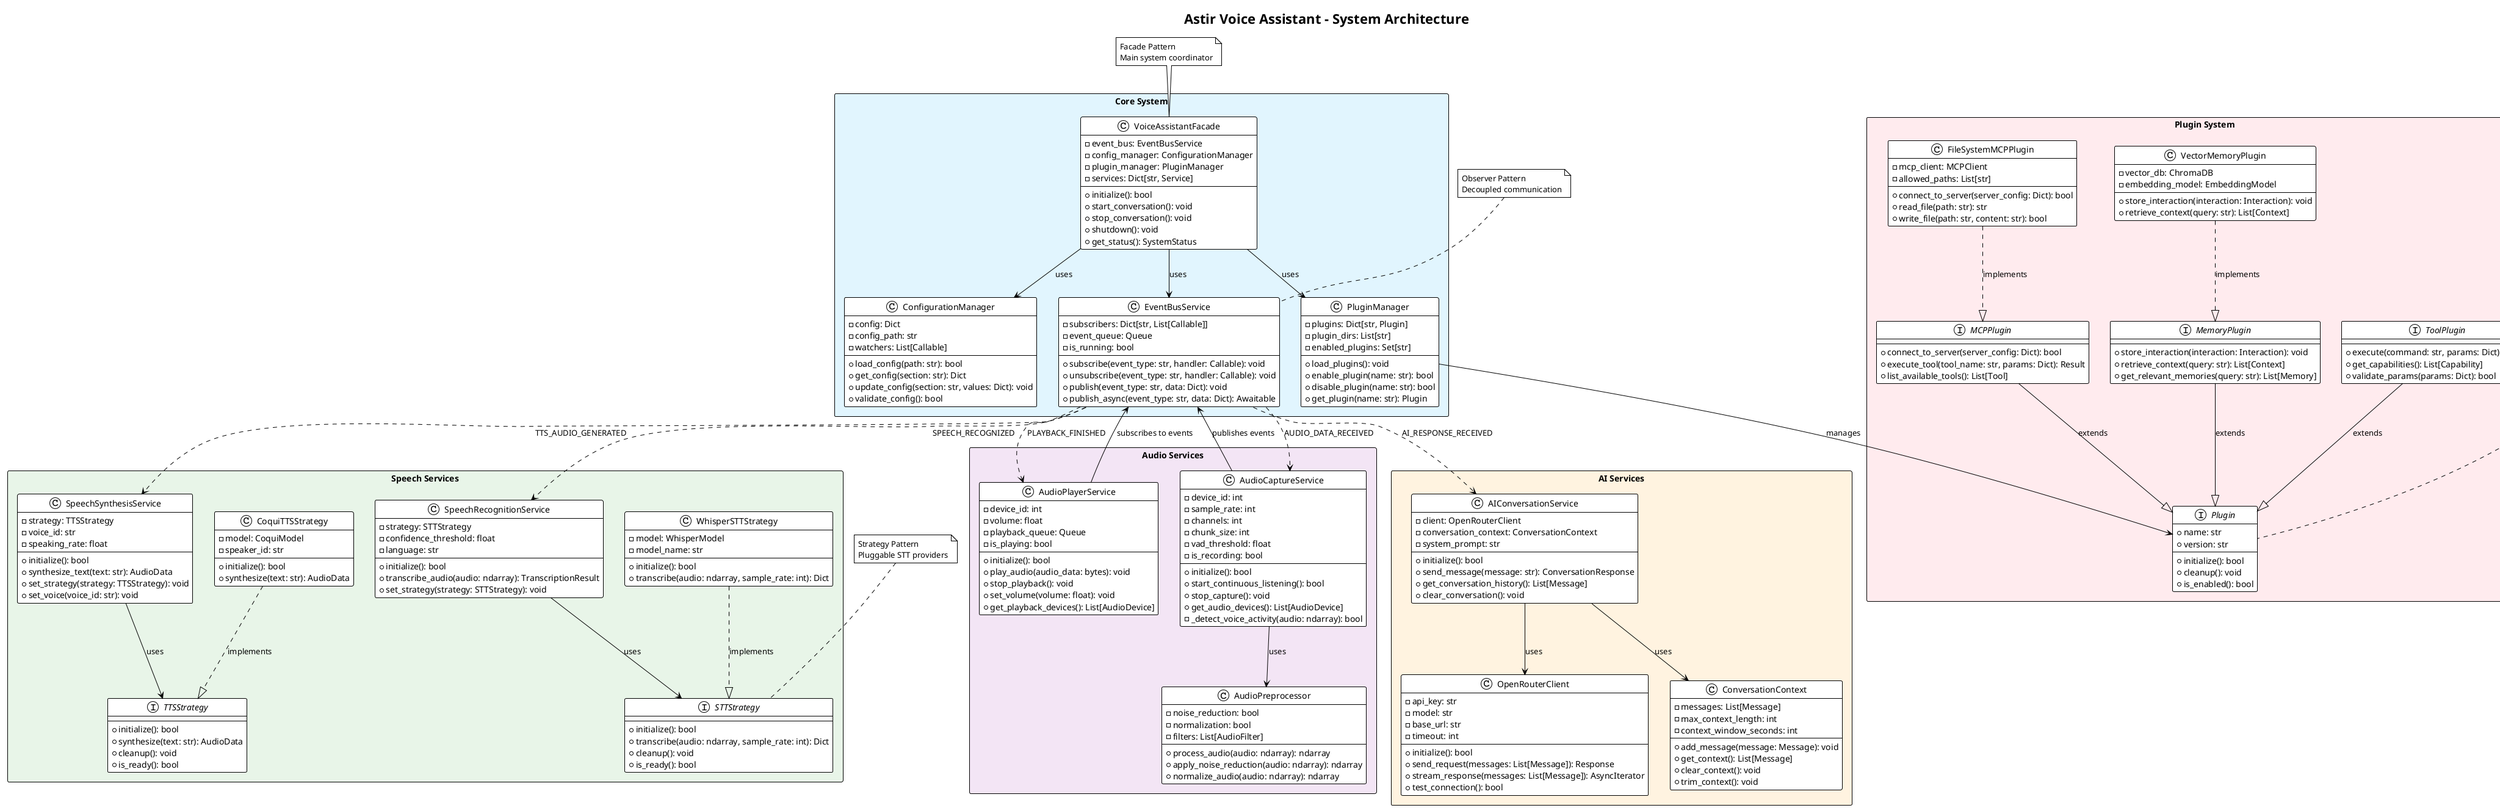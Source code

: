 @startuml System Architecture - Astir Voice Assistant
!theme plain
title Astir Voice Assistant - System Architecture

!define CORE_COLOR #E1F5FE
!define AUDIO_COLOR #F3E5F5
!define SPEECH_COLOR #E8F5E8
!define AI_COLOR #FFF3E0
!define PLUGIN_COLOR #FFEBEE

package "Core System" <<Rectangle>> CORE_COLOR {
  
  class VoiceAssistantFacade {
    -event_bus: EventBusService
    -config_manager: ConfigurationManager
    -plugin_manager: PluginManager
    -services: Dict[str, Service]
    +initialize(): bool
    +start_conversation(): void
    +stop_conversation(): void
    +shutdown(): void
    +get_status(): SystemStatus
  }
  
  class EventBusService {
    -subscribers: Dict[str, List[Callable]]
    -event_queue: Queue
    -is_running: bool
    +subscribe(event_type: str, handler: Callable): void
    +unsubscribe(event_type: str, handler: Callable): void
    +publish(event_type: str, data: Dict): void
    +publish_async(event_type: str, data: Dict): Awaitable
  }
  
  class ConfigurationManager {
    -config: Dict
    -config_path: str
    -watchers: List[Callable]
    +load_config(path: str): bool
    +get_config(section: str): Dict
    +update_config(section: str, values: Dict): void
    +validate_config(): bool
  }
  
  class PluginManager {
    -plugins: Dict[str, Plugin]
    -plugin_dirs: List[str]
    -enabled_plugins: Set[str]
    +load_plugins(): void
    +enable_plugin(name: str): bool
    +disable_plugin(name: str): bool
    +get_plugin(name: str): Plugin
  }
}

package "Audio Services" <<Rectangle>> AUDIO_COLOR {
  
  class AudioCaptureService {
    -device_id: int
    -sample_rate: int
    -channels: int
    -chunk_size: int
    -vad_threshold: float
    -is_recording: bool
    +initialize(): bool
    +start_continuous_listening(): bool
    +stop_capture(): void
    +get_audio_devices(): List[AudioDevice]
    -_detect_voice_activity(audio: ndarray): bool
  }
  
  class AudioPlayerService {
    -device_id: int
    -volume: float
    -playback_queue: Queue
    -is_playing: bool
    +initialize(): bool
    +play_audio(audio_data: bytes): void
    +stop_playback(): void
    +set_volume(volume: float): void
    +get_playback_devices(): List[AudioDevice]
  }
  
  class AudioPreprocessor {
    -noise_reduction: bool
    -normalization: bool
    -filters: List[AudioFilter]
    +process_audio(audio: ndarray): ndarray
    +apply_noise_reduction(audio: ndarray): ndarray
    +normalize_audio(audio: ndarray): ndarray
  }
}

package "Speech Services" <<Rectangle>> SPEECH_COLOR {
  
  class SpeechRecognitionService {
    -strategy: STTStrategy
    -confidence_threshold: float
    -language: str
    +initialize(): bool
    +transcribe_audio(audio: ndarray): TranscriptionResult
    +set_strategy(strategy: STTStrategy): void
  }
  
  class SpeechSynthesisService {
    -strategy: TTSStrategy
    -voice_id: str
    -speaking_rate: float
    +initialize(): bool
    +synthesize_text(text: str): AudioData
    +set_strategy(strategy: TTSStrategy): void
    +set_voice(voice_id: str): void
  }
  
  interface STTStrategy {
    +initialize(): bool
    +transcribe(audio: ndarray, sample_rate: int): Dict
    +cleanup(): void
    +is_ready(): bool
  }
  
  interface TTSStrategy {
    +initialize(): bool
    +synthesize(text: str): AudioData
    +cleanup(): void
    +is_ready(): bool
  }
  
  class WhisperSTTStrategy {
    -model: WhisperModel
    -model_name: str
    +initialize(): bool
    +transcribe(audio: ndarray, sample_rate: int): Dict
  }
  
  class CoquiTTSStrategy {
    -model: CoquiModel
    -speaker_id: str
    +initialize(): bool
    +synthesize(text: str): AudioData
  }
}

package "AI Services" <<Rectangle>> AI_COLOR {
  
  class AIConversationService {
    -client: OpenRouterClient
    -conversation_context: ConversationContext
    -system_prompt: str
    +initialize(): bool
    +send_message(message: str): ConversationResponse
    +get_conversation_history(): List[Message]
    +clear_conversation(): void
  }
  
  class OpenRouterClient {
    -api_key: str
    -model: str
    -base_url: str
    -timeout: int
    +initialize(): bool
    +send_request(messages: List[Message]): Response
    +stream_response(messages: List[Message]): AsyncIterator
    +test_connection(): bool
  }
  
  class ConversationContext {
    -messages: List[Message]
    -max_context_length: int
    -context_window_seconds: int
    +add_message(message: Message): void
    +get_context(): List[Message]
    +clear_context(): void
    +trim_context(): void
  }
}

package "Plugin System" <<Rectangle>> PLUGIN_COLOR {
  
  interface Plugin {
    +name: str
    +version: str
    +initialize(): bool
    +cleanup(): void
    +is_enabled(): bool
  }
  
  interface MemoryPlugin {
    +store_interaction(interaction: Interaction): void
    +retrieve_context(query: str): List[Context]
    +get_relevant_memories(query: str): List[Memory]
  }
  
  interface MCPPlugin {
    +connect_to_server(server_config: Dict): bool
    +execute_tool(tool_name: str, params: Dict): Result
    +list_available_tools(): List[Tool]
  }
  
  interface ToolPlugin {
    +execute(command: str, params: Dict): Result
    +get_capabilities(): List[Capability]
    +validate_params(params: Dict): bool
  }
  
  class VectorMemoryPlugin {
    -vector_db: ChromaDB
    -embedding_model: EmbeddingModel
    +store_interaction(interaction: Interaction): void
    +retrieve_context(query: str): List[Context]
  }
  
  class FileSystemMCPPlugin {
    -mcp_client: MCPClient
    -allowed_paths: List[str]
    +connect_to_server(server_config: Dict): bool
    +read_file(path: str): str
    +write_file(path: str, content: str): bool
  }
}

' Relationships
VoiceAssistantFacade --> EventBusService : uses
VoiceAssistantFacade --> ConfigurationManager : uses
VoiceAssistantFacade --> PluginManager : uses

AudioCaptureService --> EventBusService : publishes events
AudioPlayerService --> EventBusService : subscribes to events
AudioCaptureService --> AudioPreprocessor : uses

SpeechRecognitionService --> STTStrategy : uses
SpeechSynthesisService --> TTSStrategy : uses
WhisperSTTStrategy ..|> STTStrategy : implements
CoquiTTSStrategy ..|> TTSStrategy : implements

AIConversationService --> OpenRouterClient : uses
AIConversationService --> ConversationContext : uses

PluginManager --> Plugin : manages
VectorMemoryPlugin ..|> MemoryPlugin : implements
FileSystemMCPPlugin ..|> MCPPlugin : implements
MemoryPlugin --|> Plugin : extends
MCPPlugin --|> Plugin : extends
ToolPlugin --|> Plugin : extends

' Event Flow
EventBusService ..> AudioCaptureService : AUDIO_DATA_RECEIVED
EventBusService ..> SpeechRecognitionService : SPEECH_RECOGNIZED
EventBusService ..> AIConversationService : AI_RESPONSE_RECEIVED
EventBusService ..> SpeechSynthesisService : TTS_AUDIO_GENERATED
EventBusService ..> AudioPlayerService : PLAYBACK_FINISHED

note top of VoiceAssistantFacade : Facade Pattern\nMain system coordinator
note top of EventBusService : Observer Pattern\nDecoupled communication
note top of STTStrategy : Strategy Pattern\nPluggable STT providers
note top of Plugin : Plugin Pattern\nExtensible functionality

@enduml
